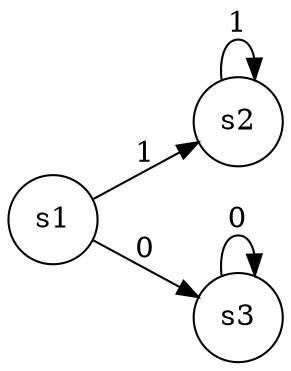 digraph { 


rankdir="LR";

node[shape = circle];
	s1 [label = "s1"];
	s2 [label = "s2"];
	s3 [label = "s3"];
	
s1 -> s2[label="1"];
s1 -> s3[label="0"];
s2 -> s2[label="1"];
s3 -> s3[label="0"];
}